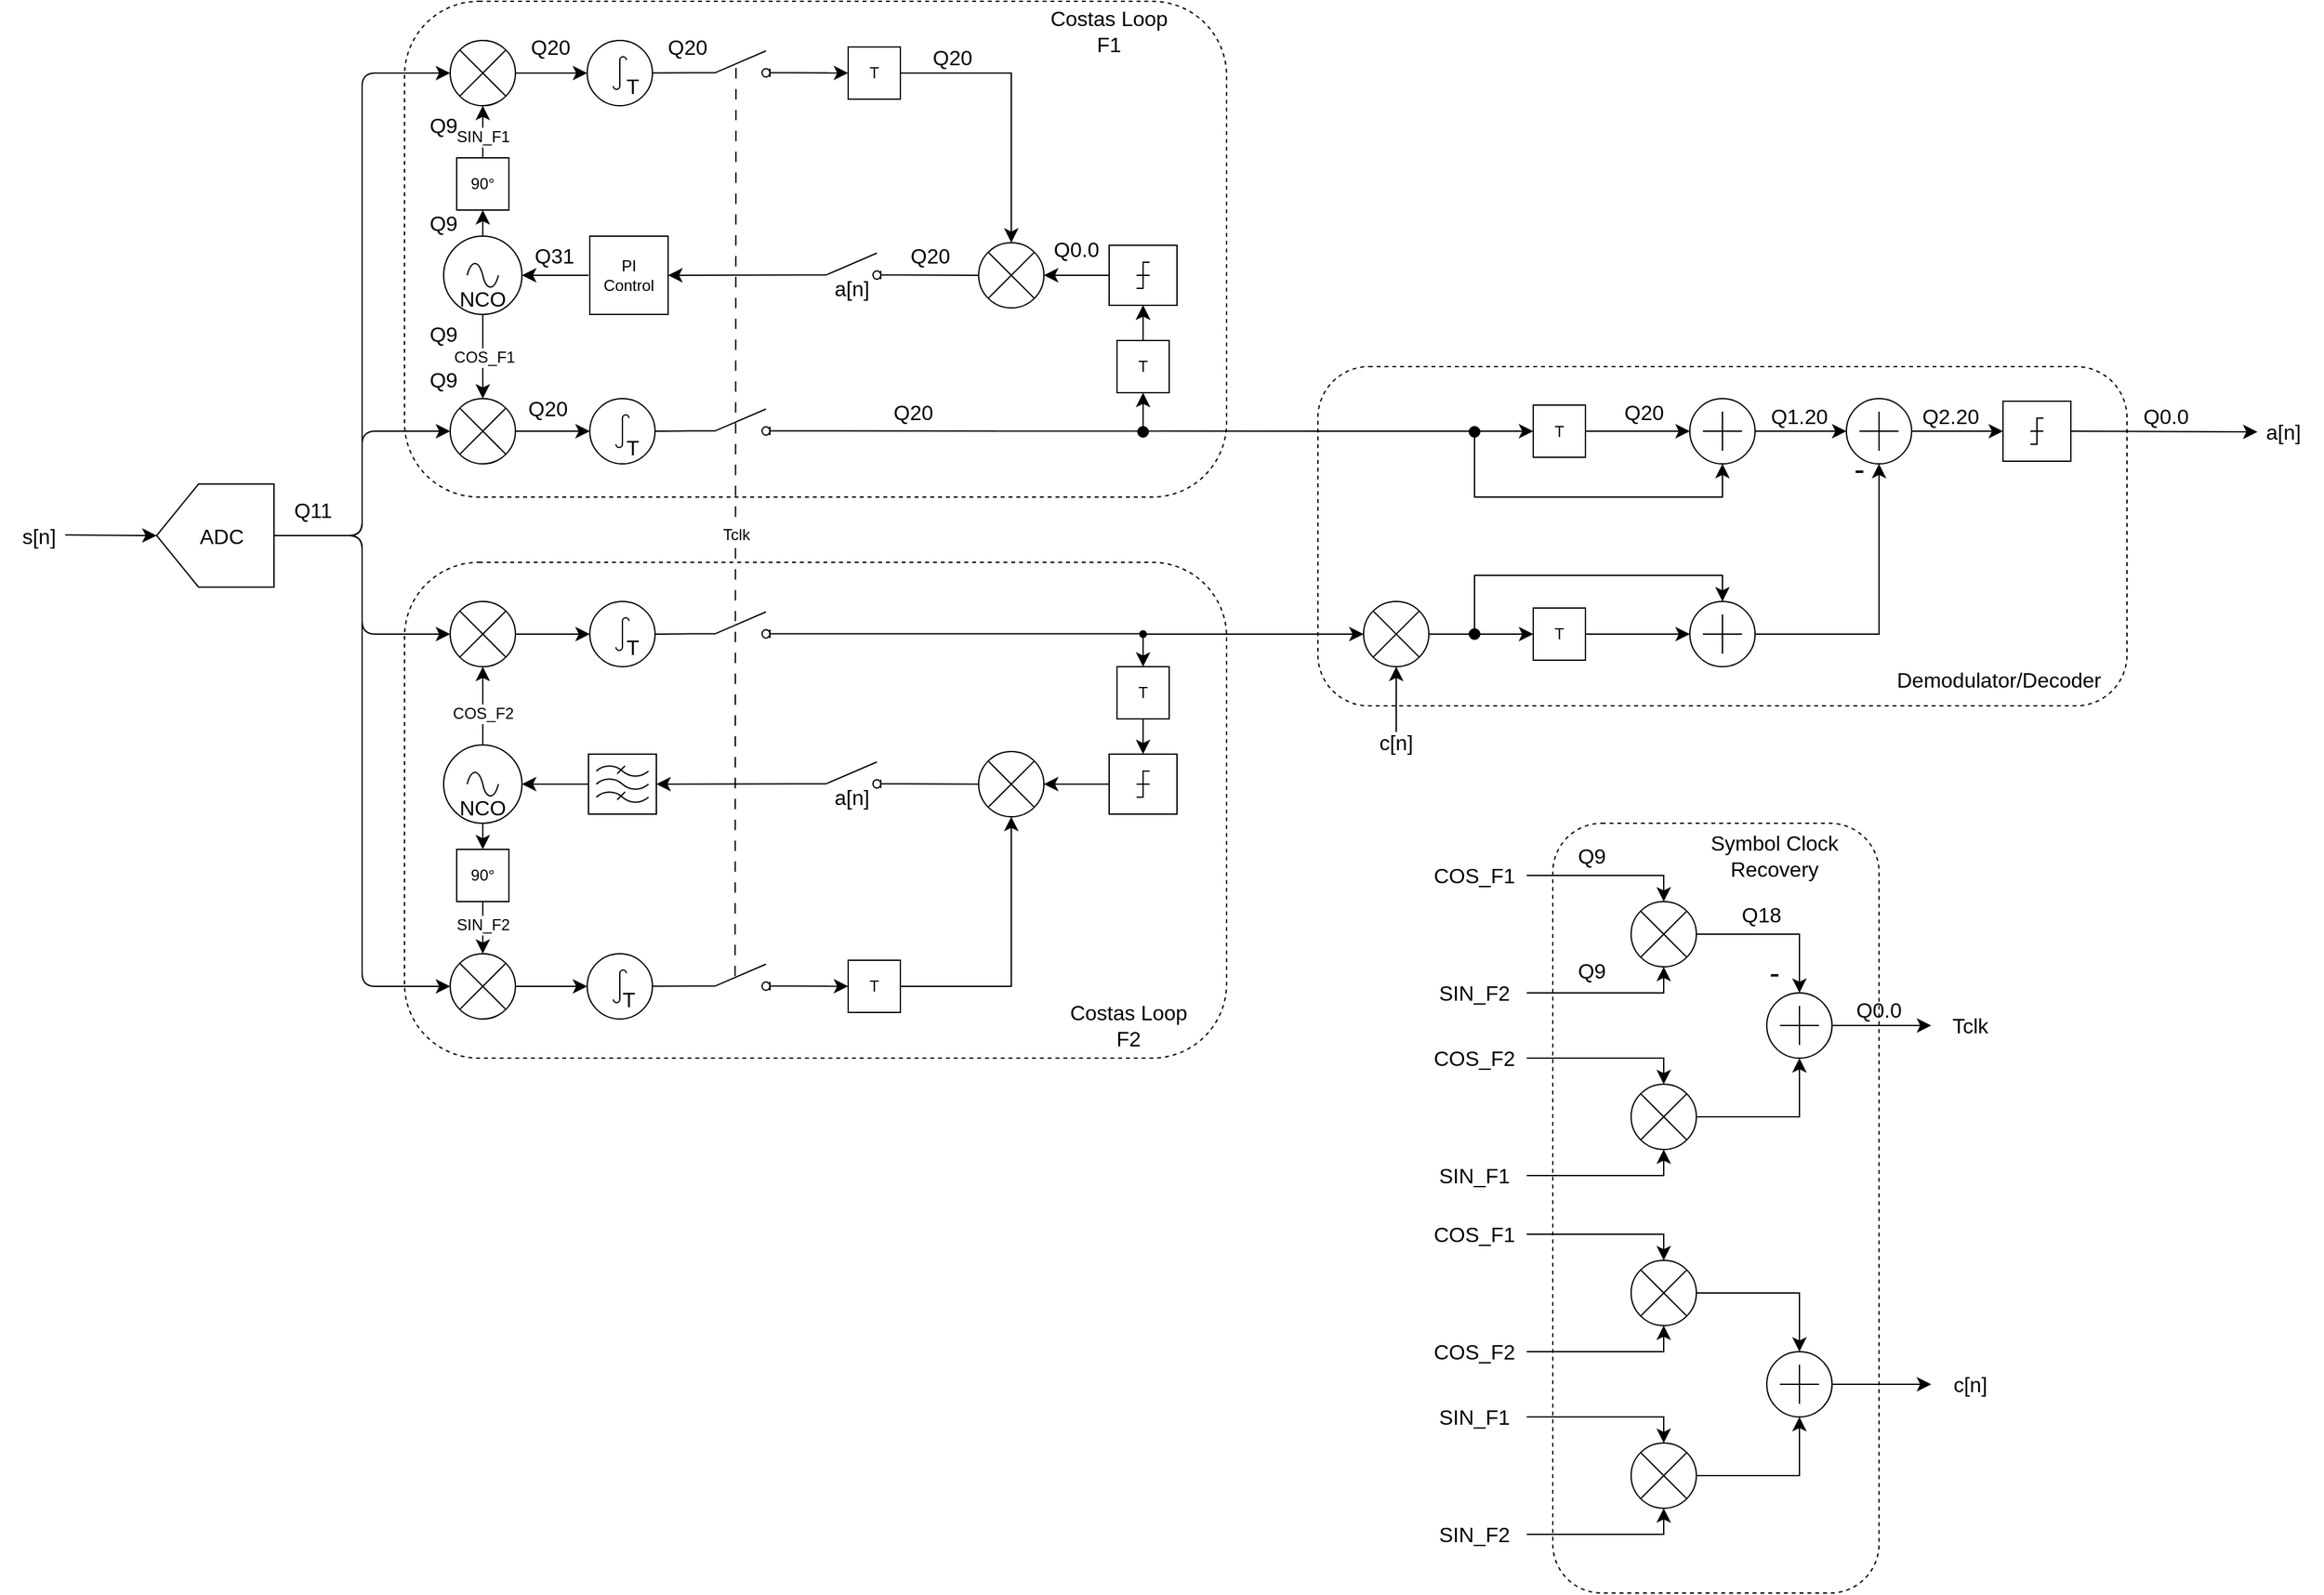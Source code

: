 <mxfile version="25.0.2">
  <diagram name="Page-1" id="90a13364-a465-7bf4-72fc-28e22215d7a0">
    <mxGraphModel dx="1557" dy="1068" grid="1" gridSize="10" guides="1" tooltips="1" connect="1" arrows="1" fold="1" page="1" pageScale="1.5" pageWidth="1169" pageHeight="826" background="none" math="0" shadow="0">
      <root>
        <mxCell id="0" style=";html=1;" />
        <mxCell id="1" style=";html=1;" parent="0" />
        <mxCell id="8JsGSesCkg5EEvxzLTyf-170" value="" style="rounded=1;whiteSpace=wrap;html=1;fillColor=none;dashed=1;strokeWidth=1;glass=0;shadow=0;align=right;perimeterSpacing=0;" parent="1" vertex="1">
          <mxGeometry x="1540" y="860" width="250" height="590" as="geometry" />
        </mxCell>
        <mxCell id="8JsGSesCkg5EEvxzLTyf-123" value="" style="rounded=1;whiteSpace=wrap;html=1;fillColor=none;dashed=1;strokeWidth=1;glass=0;shadow=0;align=right;perimeterSpacing=0;" parent="1" vertex="1">
          <mxGeometry x="1360" y="510" width="620" height="260" as="geometry" />
        </mxCell>
        <mxCell id="8JsGSesCkg5EEvxzLTyf-79" value="" style="rounded=1;whiteSpace=wrap;html=1;fillColor=none;dashed=1;strokeWidth=1;glass=0;shadow=0;" parent="1" vertex="1">
          <mxGeometry x="660" y="660" width="630" height="380" as="geometry" />
        </mxCell>
        <mxCell id="8JsGSesCkg5EEvxzLTyf-78" value="" style="rounded=1;whiteSpace=wrap;html=1;fillColor=none;dashed=1;strokeWidth=1;glass=0;shadow=0;align=right;perimeterSpacing=0;" parent="1" vertex="1">
          <mxGeometry x="660" y="230" width="630" height="380" as="geometry" />
        </mxCell>
        <mxCell id="8JsGSesCkg5EEvxzLTyf-1" value="" style="verticalLabelPosition=bottom;shadow=0;dashed=0;align=center;html=1;verticalAlign=top;shape=mxgraph.electrical.abstract.dac;rotation=-180;" parent="1" vertex="1">
          <mxGeometry x="470" y="600" width="90" height="79" as="geometry" />
        </mxCell>
        <mxCell id="8JsGSesCkg5EEvxzLTyf-2" value="" style="pointerEvents=1;verticalLabelPosition=bottom;shadow=0;dashed=0;align=center;html=1;verticalAlign=top;shape=mxgraph.electrical.signal_sources.source;aspect=fixed;points=[[0.5,0,0],[1,0.5,0],[0.5,1,0],[0,0.5,0]];elSignalType=ac;" parent="1" vertex="1">
          <mxGeometry x="690" y="410" width="60" height="60" as="geometry" />
        </mxCell>
        <mxCell id="8JsGSesCkg5EEvxzLTyf-3" value="" style="verticalLabelPosition=bottom;shadow=0;dashed=0;align=center;html=1;verticalAlign=top;shape=mxgraph.electrical.abstract.multiplier;" parent="1" vertex="1">
          <mxGeometry x="695" y="534.5" width="50" height="50" as="geometry" />
        </mxCell>
        <mxCell id="8JsGSesCkg5EEvxzLTyf-5" value="90°" style="whiteSpace=wrap;html=1;aspect=fixed;" parent="1" vertex="1">
          <mxGeometry x="700" y="350" width="40" height="40" as="geometry" />
        </mxCell>
        <mxCell id="8JsGSesCkg5EEvxzLTyf-6" value="" style="verticalLabelPosition=bottom;shadow=0;dashed=0;align=center;html=1;verticalAlign=top;shape=mxgraph.electrical.abstract.multiplier;" parent="1" vertex="1">
          <mxGeometry x="695" y="260" width="50" height="50" as="geometry" />
        </mxCell>
        <mxCell id="8JsGSesCkg5EEvxzLTyf-8" value="" style="verticalLabelPosition=bottom;shadow=0;dashed=0;align=center;html=1;verticalAlign=top;shape=mxgraph.electrical.abstract.integrator;" parent="1" vertex="1">
          <mxGeometry x="802" y="534.5" width="50" height="50" as="geometry" />
        </mxCell>
        <mxCell id="8JsGSesCkg5EEvxzLTyf-9" value="" style="verticalLabelPosition=bottom;shadow=0;dashed=0;align=center;html=1;verticalAlign=top;shape=mxgraph.electrical.abstract.integrator;" parent="1" vertex="1">
          <mxGeometry x="800" y="260" width="50" height="50" as="geometry" />
        </mxCell>
        <mxCell id="8JsGSesCkg5EEvxzLTyf-10" value="" style="html=1;shape=mxgraph.electrical.electro-mechanical.switchDisconnector;aspect=fixed;elSwitchState=off;" parent="1" vertex="1">
          <mxGeometry x="965" y="423" width="75" height="20" as="geometry" />
        </mxCell>
        <mxCell id="8JsGSesCkg5EEvxzLTyf-11" value="" style="html=1;shape=mxgraph.electrical.electro-mechanical.switchDisconnector;aspect=fixed;elSwitchState=off;" parent="1" vertex="1">
          <mxGeometry x="880" y="542.5" width="75" height="20" as="geometry" />
        </mxCell>
        <mxCell id="8JsGSesCkg5EEvxzLTyf-12" value="" style="html=1;shape=mxgraph.electrical.electro-mechanical.switchDisconnector;aspect=fixed;elSwitchState=off;" parent="1" vertex="1">
          <mxGeometry x="880" y="268" width="75" height="20" as="geometry" />
        </mxCell>
        <mxCell id="8JsGSesCkg5EEvxzLTyf-13" value="T" style="whiteSpace=wrap;html=1;aspect=fixed;" parent="1" vertex="1">
          <mxGeometry x="1000" y="265" width="40" height="40" as="geometry" />
        </mxCell>
        <mxCell id="8JsGSesCkg5EEvxzLTyf-14" value="" style="verticalLabelPosition=bottom;shadow=0;dashed=0;align=center;html=1;verticalAlign=top;shape=mxgraph.electrical.abstract.multiplier;" parent="1" vertex="1">
          <mxGeometry x="1100" y="415" width="50" height="50" as="geometry" />
        </mxCell>
        <mxCell id="8JsGSesCkg5EEvxzLTyf-15" value="" style="verticalLabelPosition=bottom;shadow=0;dashed=0;align=center;html=1;verticalAlign=top;shape=mxgraph.electrical.abstract.quantizer;" parent="1" vertex="1">
          <mxGeometry x="1200" y="417" width="52" height="46" as="geometry" />
        </mxCell>
        <mxCell id="8JsGSesCkg5EEvxzLTyf-94" value="" style="edgeStyle=none;curved=1;rounded=0;orthogonalLoop=1;jettySize=auto;html=1;fontSize=12;startSize=8;endSize=8;" parent="1" source="8JsGSesCkg5EEvxzLTyf-16" target="8JsGSesCkg5EEvxzLTyf-15" edge="1">
          <mxGeometry relative="1" as="geometry" />
        </mxCell>
        <mxCell id="8JsGSesCkg5EEvxzLTyf-16" value="T" style="whiteSpace=wrap;html=1;aspect=fixed;" parent="1" vertex="1">
          <mxGeometry x="1206" y="490" width="40" height="40" as="geometry" />
        </mxCell>
        <mxCell id="8JsGSesCkg5EEvxzLTyf-17" value="" style="verticalLabelPosition=bottom;shadow=0;dashed=0;align=center;html=1;verticalAlign=top;shape=mxgraph.electrical.abstract.summation_point;" parent="1" vertex="1">
          <mxGeometry x="1645" y="534.5" width="50" height="50" as="geometry" />
        </mxCell>
        <mxCell id="8JsGSesCkg5EEvxzLTyf-18" value="" style="verticalLabelPosition=bottom;shadow=0;dashed=0;align=center;html=1;verticalAlign=top;shape=mxgraph.electrical.abstract.summation_point;" parent="1" vertex="1">
          <mxGeometry x="1765" y="534.5" width="50" height="50" as="geometry" />
        </mxCell>
        <mxCell id="8JsGSesCkg5EEvxzLTyf-19" value="" style="endArrow=classic;html=1;rounded=0;fontSize=12;startSize=8;endSize=8;curved=1;" parent="1" source="8JsGSesCkg5EEvxzLTyf-2" target="8JsGSesCkg5EEvxzLTyf-5" edge="1">
          <mxGeometry width="50" height="50" relative="1" as="geometry">
            <mxPoint x="950" y="580" as="sourcePoint" />
            <mxPoint x="1000" y="530" as="targetPoint" />
          </mxGeometry>
        </mxCell>
        <mxCell id="8JsGSesCkg5EEvxzLTyf-20" value="" style="endArrow=classic;html=1;rounded=0;fontSize=12;startSize=8;endSize=8;curved=1;" parent="1" source="8JsGSesCkg5EEvxzLTyf-5" target="8JsGSesCkg5EEvxzLTyf-6" edge="1">
          <mxGeometry width="50" height="50" relative="1" as="geometry">
            <mxPoint x="950" y="580" as="sourcePoint" />
            <mxPoint x="720" y="330" as="targetPoint" />
            <Array as="points" />
          </mxGeometry>
        </mxCell>
        <mxCell id="8JsGSesCkg5EEvxzLTyf-132" value="SIN_F1" style="edgeLabel;html=1;align=center;verticalAlign=middle;resizable=0;points=[];fontSize=12;" parent="8JsGSesCkg5EEvxzLTyf-20" vertex="1" connectable="0">
          <mxGeometry x="-0.2" relative="1" as="geometry">
            <mxPoint as="offset" />
          </mxGeometry>
        </mxCell>
        <mxCell id="8JsGSesCkg5EEvxzLTyf-21" value="" style="endArrow=classic;html=1;rounded=0;fontSize=12;startSize=8;endSize=8;curved=1;exitX=0.5;exitY=1;exitDx=0;exitDy=0;exitPerimeter=0;entryX=0.5;entryY=0;entryDx=0;entryDy=0;entryPerimeter=0;" parent="1" source="8JsGSesCkg5EEvxzLTyf-2" target="8JsGSesCkg5EEvxzLTyf-3" edge="1">
          <mxGeometry width="50" height="50" relative="1" as="geometry">
            <mxPoint x="950" y="580" as="sourcePoint" />
            <mxPoint x="1000" y="530" as="targetPoint" />
          </mxGeometry>
        </mxCell>
        <mxCell id="8JsGSesCkg5EEvxzLTyf-129" value="COS_F1" style="edgeLabel;html=1;align=center;verticalAlign=middle;resizable=0;points=[];fontSize=12;" parent="8JsGSesCkg5EEvxzLTyf-21" vertex="1" connectable="0">
          <mxGeometry x="0.003" y="1" relative="1" as="geometry">
            <mxPoint as="offset" />
          </mxGeometry>
        </mxCell>
        <mxCell id="8JsGSesCkg5EEvxzLTyf-22" value="" style="endArrow=classic;html=1;rounded=0;fontSize=12;startSize=8;endSize=8;curved=1;exitX=0;exitY=0.5;exitDx=0;exitDy=0;exitPerimeter=0;" parent="1" target="8JsGSesCkg5EEvxzLTyf-2" edge="1">
          <mxGeometry width="50" height="50" relative="1" as="geometry">
            <mxPoint x="801" y="440" as="sourcePoint" />
            <mxPoint x="1000" y="530" as="targetPoint" />
          </mxGeometry>
        </mxCell>
        <mxCell id="8JsGSesCkg5EEvxzLTyf-23" value="" style="endArrow=classic;html=1;rounded=0;fontSize=12;startSize=8;endSize=8;curved=1;" parent="1" source="8JsGSesCkg5EEvxzLTyf-3" target="8JsGSesCkg5EEvxzLTyf-8" edge="1">
          <mxGeometry width="50" height="50" relative="1" as="geometry">
            <mxPoint x="950" y="580" as="sourcePoint" />
            <mxPoint x="1000" y="530" as="targetPoint" />
          </mxGeometry>
        </mxCell>
        <mxCell id="8JsGSesCkg5EEvxzLTyf-24" value="" style="endArrow=classic;html=1;rounded=0;fontSize=12;startSize=8;endSize=8;curved=1;entryX=0;entryY=0.5;entryDx=0;entryDy=0;entryPerimeter=0;exitX=1;exitY=0.5;exitDx=0;exitDy=0;exitPerimeter=0;" parent="1" source="8JsGSesCkg5EEvxzLTyf-6" target="8JsGSesCkg5EEvxzLTyf-9" edge="1">
          <mxGeometry width="50" height="50" relative="1" as="geometry">
            <mxPoint x="740" y="285" as="sourcePoint" />
            <mxPoint x="787" y="284.5" as="targetPoint" />
          </mxGeometry>
        </mxCell>
        <mxCell id="8JsGSesCkg5EEvxzLTyf-25" value="" style="endArrow=none;html=1;rounded=0;fontSize=12;startSize=8;endSize=8;curved=1;entryX=0;entryY=0.84;entryDx=0;entryDy=0;endFill=0;" parent="1" source="8JsGSesCkg5EEvxzLTyf-9" target="8JsGSesCkg5EEvxzLTyf-12" edge="1">
          <mxGeometry width="50" height="50" relative="1" as="geometry">
            <mxPoint x="950" y="580" as="sourcePoint" />
            <mxPoint x="1000" y="530" as="targetPoint" />
          </mxGeometry>
        </mxCell>
        <mxCell id="8JsGSesCkg5EEvxzLTyf-26" value="" style="endArrow=classic;html=1;rounded=0;fontSize=12;startSize=8;endSize=8;curved=1;exitX=1;exitY=0.84;exitDx=0;exitDy=0;" parent="1" source="8JsGSesCkg5EEvxzLTyf-12" target="8JsGSesCkg5EEvxzLTyf-13" edge="1">
          <mxGeometry width="50" height="50" relative="1" as="geometry">
            <mxPoint x="950" y="580" as="sourcePoint" />
            <mxPoint x="1000" y="530" as="targetPoint" />
          </mxGeometry>
        </mxCell>
        <mxCell id="8JsGSesCkg5EEvxzLTyf-27" value="" style="endArrow=classic;html=1;rounded=0;fontSize=12;startSize=8;endSize=8;curved=1;exitX=0;exitY=0.84;exitDx=0;exitDy=0;entryX=1;entryY=0.5;entryDx=0;entryDy=0;" parent="1" source="8JsGSesCkg5EEvxzLTyf-10" target="b5PesRgVuJuFmkEu7t3S-17" edge="1">
          <mxGeometry width="50" height="50" relative="1" as="geometry">
            <mxPoint x="950" y="580" as="sourcePoint" />
            <mxPoint x="853" y="440" as="targetPoint" />
          </mxGeometry>
        </mxCell>
        <mxCell id="8JsGSesCkg5EEvxzLTyf-28" value="" style="endArrow=none;html=1;rounded=0;fontSize=12;startSize=8;endSize=8;curved=1;exitX=1;exitY=0.5;exitDx=0;exitDy=0;exitPerimeter=0;entryX=0;entryY=0.84;entryDx=0;entryDy=0;endFill=0;" parent="1" source="8JsGSesCkg5EEvxzLTyf-8" target="8JsGSesCkg5EEvxzLTyf-11" edge="1">
          <mxGeometry width="50" height="50" relative="1" as="geometry">
            <mxPoint x="950" y="580" as="sourcePoint" />
            <mxPoint x="1000" y="530" as="targetPoint" />
          </mxGeometry>
        </mxCell>
        <mxCell id="8JsGSesCkg5EEvxzLTyf-29" value="" style="endArrow=classic;html=1;rounded=0;fontSize=12;startSize=8;endSize=8;curved=1;exitX=1;exitY=0.84;exitDx=0;exitDy=0;entryX=0;entryY=0.5;entryDx=0;entryDy=0;" parent="1" source="8JsGSesCkg5EEvxzLTyf-11" target="8JsGSesCkg5EEvxzLTyf-92" edge="1">
          <mxGeometry width="50" height="50" relative="1" as="geometry">
            <mxPoint x="950" y="580" as="sourcePoint" />
            <mxPoint x="1000" y="530" as="targetPoint" />
          </mxGeometry>
        </mxCell>
        <mxCell id="8JsGSesCkg5EEvxzLTyf-30" value="" style="endArrow=none;html=1;rounded=0;fontSize=12;startSize=8;endSize=8;curved=1;exitX=0;exitY=0.5;exitDx=0;exitDy=0;exitPerimeter=0;entryX=1;entryY=0.84;entryDx=0;entryDy=0;endFill=0;" parent="1" source="8JsGSesCkg5EEvxzLTyf-14" target="8JsGSesCkg5EEvxzLTyf-10" edge="1">
          <mxGeometry width="50" height="50" relative="1" as="geometry">
            <mxPoint x="950" y="580" as="sourcePoint" />
            <mxPoint x="1000" y="530" as="targetPoint" />
          </mxGeometry>
        </mxCell>
        <mxCell id="8JsGSesCkg5EEvxzLTyf-31" value="" style="endArrow=classic;html=1;rounded=0;fontSize=12;startSize=8;endSize=8;curved=1;entryX=1;entryY=0.5;entryDx=0;entryDy=0;entryPerimeter=0;" parent="1" source="8JsGSesCkg5EEvxzLTyf-15" target="8JsGSesCkg5EEvxzLTyf-14" edge="1">
          <mxGeometry width="50" height="50" relative="1" as="geometry">
            <mxPoint x="950" y="580" as="sourcePoint" />
            <mxPoint x="1000" y="530" as="targetPoint" />
          </mxGeometry>
        </mxCell>
        <mxCell id="8JsGSesCkg5EEvxzLTyf-33" value="" style="endArrow=classic;html=1;rounded=0;fontSize=12;startSize=8;endSize=8;curved=1;entryX=0;entryY=0.5;entryDx=0;entryDy=0;entryPerimeter=0;exitX=1;exitY=0.5;exitDx=0;exitDy=0;exitPerimeter=0;" parent="1" source="8JsGSesCkg5EEvxzLTyf-17" target="8JsGSesCkg5EEvxzLTyf-18" edge="1">
          <mxGeometry width="50" height="50" relative="1" as="geometry">
            <mxPoint x="1315" y="580" as="sourcePoint" />
            <mxPoint x="1365" y="530" as="targetPoint" />
          </mxGeometry>
        </mxCell>
        <mxCell id="8JsGSesCkg5EEvxzLTyf-35" value="" style="edgeStyle=segmentEdgeStyle;endArrow=classic;html=1;curved=0;rounded=0;endSize=8;startSize=8;fontSize=12;exitX=1;exitY=0.5;exitDx=0;exitDy=0;entryX=0.5;entryY=0;entryDx=0;entryDy=0;entryPerimeter=0;" parent="1" source="8JsGSesCkg5EEvxzLTyf-13" target="8JsGSesCkg5EEvxzLTyf-14" edge="1">
          <mxGeometry width="50" height="50" relative="1" as="geometry">
            <mxPoint x="1050" y="340" as="sourcePoint" />
            <mxPoint x="1000" y="530" as="targetPoint" />
          </mxGeometry>
        </mxCell>
        <mxCell id="8JsGSesCkg5EEvxzLTyf-37" value="" style="verticalLabelPosition=bottom;shadow=0;dashed=0;align=center;html=1;verticalAlign=top;shape=mxgraph.electrical.abstract.quantizer;" parent="1" vertex="1">
          <mxGeometry x="1885" y="536.5" width="52" height="46" as="geometry" />
        </mxCell>
        <mxCell id="8JsGSesCkg5EEvxzLTyf-38" value="" style="endArrow=classic;html=1;rounded=0;fontSize=12;startSize=8;endSize=8;curved=1;entryX=0;entryY=0.5;entryDx=0;entryDy=0;entryPerimeter=0;exitX=1;exitY=0.5;exitDx=0;exitDy=0;exitPerimeter=0;" parent="1" source="8JsGSesCkg5EEvxzLTyf-18" target="8JsGSesCkg5EEvxzLTyf-37" edge="1">
          <mxGeometry width="50" height="50" relative="1" as="geometry">
            <mxPoint x="1625" y="630" as="sourcePoint" />
            <mxPoint x="1675" y="580" as="targetPoint" />
          </mxGeometry>
        </mxCell>
        <mxCell id="8JsGSesCkg5EEvxzLTyf-40" value="" style="verticalLabelPosition=bottom;shadow=0;dashed=0;align=center;html=1;verticalAlign=top;shape=mxgraph.electrical.abstract.multiplier;" parent="1" vertex="1">
          <mxGeometry x="695" y="690" width="50" height="50" as="geometry" />
        </mxCell>
        <mxCell id="8JsGSesCkg5EEvxzLTyf-41" value="" style="verticalLabelPosition=bottom;shadow=0;dashed=0;align=center;html=1;verticalAlign=top;shape=mxgraph.electrical.abstract.integrator;" parent="1" vertex="1">
          <mxGeometry x="802" y="690" width="50" height="50" as="geometry" />
        </mxCell>
        <mxCell id="8JsGSesCkg5EEvxzLTyf-42" value="" style="html=1;shape=mxgraph.electrical.electro-mechanical.switchDisconnector;aspect=fixed;elSwitchState=off;" parent="1" vertex="1">
          <mxGeometry x="880" y="698" width="75" height="20" as="geometry" />
        </mxCell>
        <mxCell id="8JsGSesCkg5EEvxzLTyf-43" value="T" style="whiteSpace=wrap;html=1;aspect=fixed;" parent="1" vertex="1">
          <mxGeometry x="1206" y="740" width="40" height="40" as="geometry" />
        </mxCell>
        <mxCell id="8JsGSesCkg5EEvxzLTyf-45" value="" style="endArrow=classic;html=1;rounded=0;fontSize=12;startSize=8;endSize=8;curved=1;" parent="1" source="8JsGSesCkg5EEvxzLTyf-40" target="8JsGSesCkg5EEvxzLTyf-41" edge="1">
          <mxGeometry width="50" height="50" relative="1" as="geometry">
            <mxPoint x="950" y="735.5" as="sourcePoint" />
            <mxPoint x="1000" y="685.5" as="targetPoint" />
          </mxGeometry>
        </mxCell>
        <mxCell id="8JsGSesCkg5EEvxzLTyf-46" value="" style="endArrow=none;html=1;rounded=0;fontSize=12;startSize=8;endSize=8;curved=1;exitX=1;exitY=0.5;exitDx=0;exitDy=0;exitPerimeter=0;entryX=0;entryY=0.84;entryDx=0;entryDy=0;endFill=0;" parent="1" source="8JsGSesCkg5EEvxzLTyf-41" target="8JsGSesCkg5EEvxzLTyf-42" edge="1">
          <mxGeometry width="50" height="50" relative="1" as="geometry">
            <mxPoint x="950" y="735.5" as="sourcePoint" />
            <mxPoint x="1000" y="685.5" as="targetPoint" />
          </mxGeometry>
        </mxCell>
        <mxCell id="8JsGSesCkg5EEvxzLTyf-51" value="" style="edgeStyle=segmentEdgeStyle;endArrow=classic;html=1;curved=0;rounded=0;endSize=8;startSize=8;fontSize=12;entryX=0.5;entryY=1;entryDx=0;entryDy=0;entryPerimeter=0;" parent="1" source="8JsGSesCkg5EEvxzLTyf-78" target="8JsGSesCkg5EEvxzLTyf-15" edge="1">
          <mxGeometry width="50" height="50" relative="1" as="geometry">
            <mxPoint x="1170" y="530" as="sourcePoint" />
            <mxPoint x="1220" y="480" as="targetPoint" />
          </mxGeometry>
        </mxCell>
        <mxCell id="8JsGSesCkg5EEvxzLTyf-53" value="" style="pointerEvents=1;verticalLabelPosition=bottom;shadow=0;dashed=0;align=center;html=1;verticalAlign=top;shape=mxgraph.electrical.signal_sources.source;aspect=fixed;points=[[0.5,0,0],[1,0.5,0],[0.5,1,0],[0,0.5,0]];elSignalType=ac;" parent="1" vertex="1">
          <mxGeometry x="690" y="800" width="60" height="60" as="geometry" />
        </mxCell>
        <mxCell id="8JsGSesCkg5EEvxzLTyf-54" value="" style="html=1;shape=mxgraph.electrical.electro-mechanical.switchDisconnector;aspect=fixed;elSwitchState=off;" parent="1" vertex="1">
          <mxGeometry x="965" y="813" width="75" height="20" as="geometry" />
        </mxCell>
        <mxCell id="8JsGSesCkg5EEvxzLTyf-55" value="" style="verticalLabelPosition=bottom;shadow=0;dashed=0;align=center;html=1;verticalAlign=top;shape=mxgraph.electrical.abstract.multiplier;" parent="1" vertex="1">
          <mxGeometry x="1100" y="805" width="50" height="50" as="geometry" />
        </mxCell>
        <mxCell id="8JsGSesCkg5EEvxzLTyf-56" value="" style="verticalLabelPosition=bottom;shadow=0;dashed=0;align=center;html=1;verticalAlign=top;shape=mxgraph.electrical.abstract.quantizer;" parent="1" vertex="1">
          <mxGeometry x="1200" y="807" width="52" height="46" as="geometry" />
        </mxCell>
        <mxCell id="8JsGSesCkg5EEvxzLTyf-57" value="" style="endArrow=classic;html=1;rounded=0;fontSize=12;startSize=8;endSize=8;curved=1;entryX=0.5;entryY=1;entryDx=0;entryDy=0;entryPerimeter=0;" parent="1" source="8JsGSesCkg5EEvxzLTyf-53" target="8JsGSesCkg5EEvxzLTyf-40" edge="1">
          <mxGeometry width="50" height="50" relative="1" as="geometry">
            <mxPoint x="950" y="970" as="sourcePoint" />
            <mxPoint x="720" y="770" as="targetPoint" />
          </mxGeometry>
        </mxCell>
        <mxCell id="8JsGSesCkg5EEvxzLTyf-128" value="COS_F2" style="edgeLabel;html=1;align=center;verticalAlign=middle;resizable=0;points=[];fontSize=12;" parent="8JsGSesCkg5EEvxzLTyf-57" vertex="1" connectable="0">
          <mxGeometry x="-0.189" relative="1" as="geometry">
            <mxPoint as="offset" />
          </mxGeometry>
        </mxCell>
        <mxCell id="8JsGSesCkg5EEvxzLTyf-58" value="" style="endArrow=classic;html=1;rounded=0;fontSize=12;startSize=8;endSize=8;curved=1;exitX=0.5;exitY=1;exitDx=0;exitDy=0;exitPerimeter=0;entryX=0.5;entryY=0;entryDx=0;entryDy=0;" parent="1" source="8JsGSesCkg5EEvxzLTyf-53" target="8JsGSesCkg5EEvxzLTyf-64" edge="1">
          <mxGeometry width="50" height="50" relative="1" as="geometry">
            <mxPoint x="950" y="970" as="sourcePoint" />
            <mxPoint x="720" y="880" as="targetPoint" />
          </mxGeometry>
        </mxCell>
        <mxCell id="8JsGSesCkg5EEvxzLTyf-59" value="" style="endArrow=classic;html=1;rounded=0;fontSize=12;startSize=8;endSize=8;curved=1;exitX=0;exitY=0.5;exitDx=0;exitDy=0;exitPerimeter=0;" parent="1" source="8JsGSesCkg5EEvxzLTyf-63" target="8JsGSesCkg5EEvxzLTyf-53" edge="1">
          <mxGeometry width="50" height="50" relative="1" as="geometry">
            <mxPoint x="800" y="830" as="sourcePoint" />
            <mxPoint x="1000" y="920" as="targetPoint" />
          </mxGeometry>
        </mxCell>
        <mxCell id="8JsGSesCkg5EEvxzLTyf-60" value="" style="endArrow=classic;html=1;rounded=0;fontSize=12;startSize=8;endSize=8;curved=1;exitX=0;exitY=0.84;exitDx=0;exitDy=0;entryX=1;entryY=0.5;entryDx=0;entryDy=0;entryPerimeter=0;" parent="1" source="8JsGSesCkg5EEvxzLTyf-54" target="8JsGSesCkg5EEvxzLTyf-63" edge="1">
          <mxGeometry width="50" height="50" relative="1" as="geometry">
            <mxPoint x="950" y="970" as="sourcePoint" />
            <mxPoint x="852" y="830" as="targetPoint" />
          </mxGeometry>
        </mxCell>
        <mxCell id="8JsGSesCkg5EEvxzLTyf-61" value="" style="endArrow=none;html=1;rounded=0;fontSize=12;startSize=8;endSize=8;curved=1;exitX=0;exitY=0.5;exitDx=0;exitDy=0;exitPerimeter=0;entryX=1;entryY=0.84;entryDx=0;entryDy=0;endFill=0;" parent="1" source="8JsGSesCkg5EEvxzLTyf-55" target="8JsGSesCkg5EEvxzLTyf-54" edge="1">
          <mxGeometry width="50" height="50" relative="1" as="geometry">
            <mxPoint x="950" y="970" as="sourcePoint" />
            <mxPoint x="1000" y="920" as="targetPoint" />
          </mxGeometry>
        </mxCell>
        <mxCell id="8JsGSesCkg5EEvxzLTyf-62" value="" style="endArrow=classic;html=1;rounded=0;fontSize=12;startSize=8;endSize=8;curved=1;entryX=1;entryY=0.5;entryDx=0;entryDy=0;entryPerimeter=0;" parent="1" source="8JsGSesCkg5EEvxzLTyf-56" target="8JsGSesCkg5EEvxzLTyf-55" edge="1">
          <mxGeometry width="50" height="50" relative="1" as="geometry">
            <mxPoint x="950" y="970" as="sourcePoint" />
            <mxPoint x="1000" y="920" as="targetPoint" />
          </mxGeometry>
        </mxCell>
        <mxCell id="8JsGSesCkg5EEvxzLTyf-63" value="" style="verticalLabelPosition=bottom;shadow=0;dashed=0;align=center;html=1;verticalAlign=top;shape=mxgraph.electrical.abstract.filter;" parent="1" vertex="1">
          <mxGeometry x="801" y="807" width="52" height="46" as="geometry" />
        </mxCell>
        <mxCell id="8JsGSesCkg5EEvxzLTyf-64" value="90°" style="whiteSpace=wrap;html=1;aspect=fixed;" parent="1" vertex="1">
          <mxGeometry x="700" y="880" width="40" height="40" as="geometry" />
        </mxCell>
        <mxCell id="8JsGSesCkg5EEvxzLTyf-65" value="" style="verticalLabelPosition=bottom;shadow=0;dashed=0;align=center;html=1;verticalAlign=top;shape=mxgraph.electrical.abstract.multiplier;" parent="1" vertex="1">
          <mxGeometry x="695" y="960" width="50" height="50" as="geometry" />
        </mxCell>
        <mxCell id="8JsGSesCkg5EEvxzLTyf-66" value="" style="verticalLabelPosition=bottom;shadow=0;dashed=0;align=center;html=1;verticalAlign=top;shape=mxgraph.electrical.abstract.integrator;" parent="1" vertex="1">
          <mxGeometry x="800" y="960" width="50" height="50" as="geometry" />
        </mxCell>
        <mxCell id="8JsGSesCkg5EEvxzLTyf-67" value="" style="html=1;shape=mxgraph.electrical.electro-mechanical.switchDisconnector;aspect=fixed;elSwitchState=off;" parent="1" vertex="1">
          <mxGeometry x="880" y="968" width="75" height="20" as="geometry" />
        </mxCell>
        <mxCell id="8JsGSesCkg5EEvxzLTyf-68" value="T" style="whiteSpace=wrap;html=1;aspect=fixed;" parent="1" vertex="1">
          <mxGeometry x="1000" y="965" width="40" height="40" as="geometry" />
        </mxCell>
        <mxCell id="8JsGSesCkg5EEvxzLTyf-69" value="" style="endArrow=classic;html=1;rounded=0;fontSize=12;startSize=8;endSize=8;curved=1;" parent="1" source="8JsGSesCkg5EEvxzLTyf-64" target="8JsGSesCkg5EEvxzLTyf-65" edge="1">
          <mxGeometry width="50" height="50" relative="1" as="geometry">
            <mxPoint x="955" y="1350" as="sourcePoint" />
            <mxPoint x="725" y="1100" as="targetPoint" />
            <Array as="points" />
          </mxGeometry>
        </mxCell>
        <mxCell id="8JsGSesCkg5EEvxzLTyf-130" value="SIN_F2" style="edgeLabel;html=1;align=center;verticalAlign=middle;resizable=0;points=[];fontSize=12;" parent="8JsGSesCkg5EEvxzLTyf-69" vertex="1" connectable="0">
          <mxGeometry x="-0.133" relative="1" as="geometry">
            <mxPoint as="offset" />
          </mxGeometry>
        </mxCell>
        <mxCell id="8JsGSesCkg5EEvxzLTyf-70" value="" style="endArrow=classic;html=1;rounded=0;fontSize=12;startSize=8;endSize=8;curved=1;entryX=0;entryY=0.5;entryDx=0;entryDy=0;entryPerimeter=0;exitX=1;exitY=0.5;exitDx=0;exitDy=0;exitPerimeter=0;" parent="1" source="8JsGSesCkg5EEvxzLTyf-65" target="8JsGSesCkg5EEvxzLTyf-66" edge="1">
          <mxGeometry width="50" height="50" relative="1" as="geometry">
            <mxPoint x="740" y="985" as="sourcePoint" />
            <mxPoint x="787" y="984.5" as="targetPoint" />
          </mxGeometry>
        </mxCell>
        <mxCell id="8JsGSesCkg5EEvxzLTyf-71" value="" style="endArrow=none;html=1;rounded=0;fontSize=12;startSize=8;endSize=8;curved=1;entryX=0;entryY=0.84;entryDx=0;entryDy=0;endFill=0;" parent="1" source="8JsGSesCkg5EEvxzLTyf-66" target="8JsGSesCkg5EEvxzLTyf-67" edge="1">
          <mxGeometry width="50" height="50" relative="1" as="geometry">
            <mxPoint x="950" y="1280" as="sourcePoint" />
            <mxPoint x="1000" y="1230" as="targetPoint" />
          </mxGeometry>
        </mxCell>
        <mxCell id="8JsGSesCkg5EEvxzLTyf-72" value="" style="endArrow=classic;html=1;rounded=0;fontSize=12;startSize=8;endSize=8;curved=1;exitX=1;exitY=0.84;exitDx=0;exitDy=0;" parent="1" source="8JsGSesCkg5EEvxzLTyf-67" target="8JsGSesCkg5EEvxzLTyf-68" edge="1">
          <mxGeometry width="50" height="50" relative="1" as="geometry">
            <mxPoint x="950" y="1280" as="sourcePoint" />
            <mxPoint x="1000" y="1230" as="targetPoint" />
          </mxGeometry>
        </mxCell>
        <mxCell id="8JsGSesCkg5EEvxzLTyf-75" value="" style="edgeStyle=segmentEdgeStyle;endArrow=classic;html=1;curved=0;rounded=0;endSize=8;startSize=8;fontSize=12;exitX=1;exitY=0.5;exitDx=0;exitDy=0;entryX=0.5;entryY=1;entryDx=0;entryDy=0;entryPerimeter=0;" parent="1" source="8JsGSesCkg5EEvxzLTyf-68" target="8JsGSesCkg5EEvxzLTyf-55" edge="1">
          <mxGeometry width="50" height="50" relative="1" as="geometry">
            <mxPoint x="1150" y="940" as="sourcePoint" />
            <mxPoint x="1200" y="890" as="targetPoint" />
          </mxGeometry>
        </mxCell>
        <mxCell id="8JsGSesCkg5EEvxzLTyf-83" value="ADC" style="text;strokeColor=none;fillColor=none;html=1;align=center;verticalAlign=middle;whiteSpace=wrap;rounded=0;fontSize=16;" parent="1" vertex="1">
          <mxGeometry x="490" y="624.5" width="60" height="30" as="geometry" />
        </mxCell>
        <mxCell id="8JsGSesCkg5EEvxzLTyf-85" value="" style="edgeStyle=elbowEdgeStyle;endArrow=classic;html=1;rounded=1;endSize=8;startSize=8;fontSize=12;exitX=0;exitY=0.5;exitDx=0;exitDy=0;exitPerimeter=0;entryX=0;entryY=0.5;entryDx=0;entryDy=0;entryPerimeter=0;curved=0;strokeWidth=1;" parent="1" source="8JsGSesCkg5EEvxzLTyf-1" target="8JsGSesCkg5EEvxzLTyf-6" edge="1">
          <mxGeometry width="50" height="50" relative="1" as="geometry">
            <mxPoint x="580" y="610" as="sourcePoint" />
            <mxPoint x="620" y="290" as="targetPoint" />
          </mxGeometry>
        </mxCell>
        <mxCell id="8JsGSesCkg5EEvxzLTyf-86" value="" style="edgeStyle=elbowEdgeStyle;endArrow=classic;html=1;rounded=1;endSize=8;startSize=8;fontSize=12;exitX=0;exitY=0.5;exitDx=0;exitDy=0;exitPerimeter=0;curved=0;strokeWidth=1;entryX=0;entryY=0.5;entryDx=0;entryDy=0;entryPerimeter=0;" parent="1" source="8JsGSesCkg5EEvxzLTyf-1" target="8JsGSesCkg5EEvxzLTyf-3" edge="1">
          <mxGeometry width="50" height="50" relative="1" as="geometry">
            <mxPoint x="570" y="650" as="sourcePoint" />
            <mxPoint x="600" y="510" as="targetPoint" />
          </mxGeometry>
        </mxCell>
        <mxCell id="8JsGSesCkg5EEvxzLTyf-87" value="" style="edgeStyle=elbowEdgeStyle;endArrow=classic;html=1;rounded=1;endSize=8;startSize=8;fontSize=12;exitX=0;exitY=0.5;exitDx=0;exitDy=0;exitPerimeter=0;curved=0;strokeWidth=1;entryX=0;entryY=0.5;entryDx=0;entryDy=0;entryPerimeter=0;" parent="1" source="8JsGSesCkg5EEvxzLTyf-1" target="8JsGSesCkg5EEvxzLTyf-40" edge="1">
          <mxGeometry width="50" height="50" relative="1" as="geometry">
            <mxPoint x="580" y="660" as="sourcePoint" />
            <mxPoint x="630" y="720" as="targetPoint" />
          </mxGeometry>
        </mxCell>
        <mxCell id="8JsGSesCkg5EEvxzLTyf-88" value="" style="edgeStyle=elbowEdgeStyle;endArrow=classic;html=1;rounded=1;endSize=8;startSize=8;fontSize=12;exitX=0;exitY=0.5;exitDx=0;exitDy=0;exitPerimeter=0;curved=0;strokeWidth=1;entryX=0;entryY=0.5;entryDx=0;entryDy=0;entryPerimeter=0;" parent="1" source="8JsGSesCkg5EEvxzLTyf-1" target="8JsGSesCkg5EEvxzLTyf-65" edge="1">
          <mxGeometry width="50" height="50" relative="1" as="geometry">
            <mxPoint x="590" y="670" as="sourcePoint" />
            <mxPoint x="590" y="750" as="targetPoint" />
          </mxGeometry>
        </mxCell>
        <mxCell id="8JsGSesCkg5EEvxzLTyf-89" value="" style="endArrow=classic;html=1;rounded=0;fontSize=12;startSize=8;endSize=8;curved=1;entryX=1;entryY=0.5;entryDx=0;entryDy=0;entryPerimeter=0;strokeWidth=1;" parent="1" target="8JsGSesCkg5EEvxzLTyf-1" edge="1">
          <mxGeometry width="50" height="50" relative="1" as="geometry">
            <mxPoint x="400" y="639" as="sourcePoint" />
            <mxPoint x="710" y="730" as="targetPoint" />
          </mxGeometry>
        </mxCell>
        <mxCell id="8JsGSesCkg5EEvxzLTyf-90" value="Costas Loop&lt;div&gt;F1&lt;/div&gt;" style="text;strokeColor=none;fillColor=none;html=1;align=center;verticalAlign=middle;whiteSpace=wrap;rounded=0;fontSize=16;" parent="1" vertex="1">
          <mxGeometry x="1145" y="238" width="110" height="30" as="geometry" />
        </mxCell>
        <mxCell id="8JsGSesCkg5EEvxzLTyf-91" value="Costas Loop&lt;div&gt;F2&lt;/div&gt;" style="text;strokeColor=none;fillColor=none;html=1;align=center;verticalAlign=middle;whiteSpace=wrap;rounded=0;fontSize=16;" parent="1" vertex="1">
          <mxGeometry x="1160" y="1000" width="110" height="30" as="geometry" />
        </mxCell>
        <mxCell id="8JsGSesCkg5EEvxzLTyf-92" value="T" style="whiteSpace=wrap;html=1;aspect=fixed;" parent="1" vertex="1">
          <mxGeometry x="1525" y="539.5" width="40" height="40" as="geometry" />
        </mxCell>
        <mxCell id="8JsGSesCkg5EEvxzLTyf-93" value="T" style="whiteSpace=wrap;html=1;aspect=fixed;" parent="1" vertex="1">
          <mxGeometry x="1525" y="695" width="40" height="40" as="geometry" />
        </mxCell>
        <mxCell id="8JsGSesCkg5EEvxzLTyf-95" value="" style="endArrow=classic;html=1;rounded=0;fontSize=12;startSize=8;endSize=8;curved=1;entryX=0.5;entryY=1;entryDx=0;entryDy=0;startArrow=oval;startFill=1;" parent="1" target="8JsGSesCkg5EEvxzLTyf-16" edge="1">
          <mxGeometry width="50" height="50" relative="1" as="geometry">
            <mxPoint x="1226" y="560" as="sourcePoint" />
            <mxPoint x="1350" y="640" as="targetPoint" />
          </mxGeometry>
        </mxCell>
        <mxCell id="8JsGSesCkg5EEvxzLTyf-97" value="" style="endArrow=classic;html=1;rounded=0;fontSize=12;startSize=8;endSize=8;curved=1;entryX=0.5;entryY=0;entryDx=0;entryDy=0;entryPerimeter=0;" parent="1" target="8JsGSesCkg5EEvxzLTyf-56" edge="1">
          <mxGeometry width="50" height="50" relative="1" as="geometry">
            <mxPoint x="1226" y="780" as="sourcePoint" />
            <mxPoint x="1290" y="610" as="targetPoint" />
          </mxGeometry>
        </mxCell>
        <mxCell id="8JsGSesCkg5EEvxzLTyf-100" value="" style="edgeStyle=segmentEdgeStyle;endArrow=classic;html=1;curved=0;rounded=0;endSize=8;startSize=8;fontSize=12;exitDx=0;exitDy=0;entryX=0.5;entryY=0;entryDx=0;entryDy=0;" parent="1" source="8JsGSesCkg5EEvxzLTyf-101" target="8JsGSesCkg5EEvxzLTyf-43" edge="1">
          <mxGeometry width="50" height="50" relative="1" as="geometry">
            <mxPoint x="1320" y="650" as="sourcePoint" />
            <mxPoint x="1290" y="610" as="targetPoint" />
          </mxGeometry>
        </mxCell>
        <mxCell id="8JsGSesCkg5EEvxzLTyf-102" value="" style="edgeStyle=segmentEdgeStyle;endArrow=none;html=1;curved=0;rounded=0;endSize=8;startSize=8;fontSize=12;exitX=1;exitY=0.84;exitDx=0;exitDy=0;entryDx=0;entryDy=0;endFill=0;" parent="1" source="8JsGSesCkg5EEvxzLTyf-42" target="8JsGSesCkg5EEvxzLTyf-101" edge="1">
          <mxGeometry width="50" height="50" relative="1" as="geometry">
            <mxPoint x="955" y="715" as="sourcePoint" />
            <mxPoint x="1226" y="740" as="targetPoint" />
          </mxGeometry>
        </mxCell>
        <mxCell id="8JsGSesCkg5EEvxzLTyf-101" value="" style="shape=waypoint;sketch=0;fillStyle=solid;size=6;pointerEvents=1;points=[];fillColor=none;resizable=0;rotatable=0;perimeter=centerPerimeter;snapToPoint=1;" parent="1" vertex="1">
          <mxGeometry x="1216" y="705" width="20" height="20" as="geometry" />
        </mxCell>
        <mxCell id="8JsGSesCkg5EEvxzLTyf-103" value="" style="endArrow=classic;html=1;rounded=0;fontSize=12;startSize=8;endSize=8;curved=1;exitX=0.681;exitY=0.607;exitDx=0;exitDy=0;exitPerimeter=0;entryX=0;entryY=0.5;entryDx=0;entryDy=0;entryPerimeter=0;" parent="1" source="8JsGSesCkg5EEvxzLTyf-101" target="8JsGSesCkg5EEvxzLTyf-108" edge="1">
          <mxGeometry width="50" height="50" relative="1" as="geometry">
            <mxPoint x="1300" y="780" as="sourcePoint" />
            <mxPoint x="1350" y="730" as="targetPoint" />
          </mxGeometry>
        </mxCell>
        <mxCell id="8JsGSesCkg5EEvxzLTyf-104" value="" style="verticalLabelPosition=bottom;shadow=0;dashed=0;align=center;html=1;verticalAlign=top;shape=mxgraph.electrical.abstract.summation_point;" parent="1" vertex="1">
          <mxGeometry x="1645" y="690" width="50" height="50" as="geometry" />
        </mxCell>
        <mxCell id="8JsGSesCkg5EEvxzLTyf-108" value="" style="verticalLabelPosition=bottom;shadow=0;dashed=0;align=center;html=1;verticalAlign=top;shape=mxgraph.electrical.abstract.multiplier;" parent="1" vertex="1">
          <mxGeometry x="1395" y="690" width="50" height="50" as="geometry" />
        </mxCell>
        <mxCell id="8JsGSesCkg5EEvxzLTyf-109" value="" style="endArrow=classic;html=1;rounded=0;fontSize=12;startSize=8;endSize=8;curved=1;exitX=1;exitY=0.5;exitDx=0;exitDy=0;exitPerimeter=0;entryX=0;entryY=0.5;entryDx=0;entryDy=0;" parent="1" source="8JsGSesCkg5EEvxzLTyf-108" target="8JsGSesCkg5EEvxzLTyf-93" edge="1">
          <mxGeometry width="50" height="50" relative="1" as="geometry">
            <mxPoint x="1560" y="770" as="sourcePoint" />
            <mxPoint x="1530" y="720" as="targetPoint" />
          </mxGeometry>
        </mxCell>
        <mxCell id="8JsGSesCkg5EEvxzLTyf-110" value="" style="endArrow=classic;html=1;rounded=0;fontSize=12;startSize=8;endSize=8;curved=1;exitX=1;exitY=0.5;exitDx=0;exitDy=0;entryX=0;entryY=0.5;entryDx=0;entryDy=0;entryPerimeter=0;" parent="1" source="8JsGSesCkg5EEvxzLTyf-93" target="8JsGSesCkg5EEvxzLTyf-104" edge="1">
          <mxGeometry width="50" height="50" relative="1" as="geometry">
            <mxPoint x="1560" y="770" as="sourcePoint" />
            <mxPoint x="1610" y="720" as="targetPoint" />
          </mxGeometry>
        </mxCell>
        <mxCell id="8JsGSesCkg5EEvxzLTyf-111" value="" style="endArrow=classic;html=1;rounded=0;fontSize=12;startSize=8;endSize=8;curved=1;exitX=1;exitY=0.5;exitDx=0;exitDy=0;entryX=0;entryY=0.5;entryDx=0;entryDy=0;entryPerimeter=0;" parent="1" source="8JsGSesCkg5EEvxzLTyf-92" target="8JsGSesCkg5EEvxzLTyf-17" edge="1">
          <mxGeometry width="50" height="50" relative="1" as="geometry">
            <mxPoint x="1685" y="770" as="sourcePoint" />
            <mxPoint x="1735" y="720" as="targetPoint" />
          </mxGeometry>
        </mxCell>
        <mxCell id="8JsGSesCkg5EEvxzLTyf-112" value="" style="edgeStyle=segmentEdgeStyle;endArrow=classic;html=1;curved=0;rounded=0;endSize=8;startSize=8;fontSize=12;entryX=0.5;entryY=1;entryDx=0;entryDy=0;entryPerimeter=0;exitX=1;exitY=0.5;exitDx=0;exitDy=0;exitPerimeter=0;" parent="1" source="8JsGSesCkg5EEvxzLTyf-104" target="8JsGSesCkg5EEvxzLTyf-18" edge="1">
          <mxGeometry width="50" height="50" relative="1" as="geometry">
            <mxPoint x="1560" y="770" as="sourcePoint" />
            <mxPoint x="1610" y="720" as="targetPoint" />
          </mxGeometry>
        </mxCell>
        <mxCell id="8JsGSesCkg5EEvxzLTyf-114" value="" style="edgeStyle=elbowEdgeStyle;elbow=vertical;endArrow=classic;html=1;rounded=0;endSize=8;startSize=8;fontSize=12;entryX=0.5;entryY=1;entryDx=0;entryDy=0;entryPerimeter=0;startArrow=oval;startFill=1;" parent="1" target="8JsGSesCkg5EEvxzLTyf-17" edge="1">
          <mxGeometry width="50" height="50" relative="1" as="geometry">
            <mxPoint x="1480" y="560" as="sourcePoint" />
            <mxPoint x="1615" y="600" as="targetPoint" />
            <Array as="points">
              <mxPoint x="1580" y="610" />
            </Array>
          </mxGeometry>
        </mxCell>
        <mxCell id="8JsGSesCkg5EEvxzLTyf-115" value="" style="edgeStyle=elbowEdgeStyle;elbow=vertical;endArrow=classic;html=1;rounded=0;endSize=8;startSize=8;fontSize=12;entryX=0.5;entryY=0;entryDx=0;entryDy=0;entryPerimeter=0;startArrow=oval;startFill=1;" parent="1" target="8JsGSesCkg5EEvxzLTyf-104" edge="1">
          <mxGeometry width="50" height="50" relative="1" as="geometry">
            <mxPoint x="1480" y="715" as="sourcePoint" />
            <mxPoint x="1670" y="649.5" as="targetPoint" />
            <Array as="points">
              <mxPoint x="1580" y="670" />
            </Array>
          </mxGeometry>
        </mxCell>
        <mxCell id="8JsGSesCkg5EEvxzLTyf-116" value="-" style="text;strokeColor=none;fillColor=none;html=1;align=center;verticalAlign=middle;whiteSpace=wrap;rounded=0;fontSize=24;" parent="1" vertex="1">
          <mxGeometry x="1745" y="573.5" width="60" height="30" as="geometry" />
        </mxCell>
        <mxCell id="8JsGSesCkg5EEvxzLTyf-117" value="" style="endArrow=none;dashed=1;html=1;rounded=0;fontSize=12;startSize=8;endSize=8;curved=1;exitX=0.444;exitY=0.457;exitDx=0;exitDy=0;exitPerimeter=0;startArrow=none;startFill=0;endFill=0;entryX=0.454;entryY=0.569;entryDx=0;entryDy=0;entryPerimeter=0;dashPattern=8 8;" parent="1" source="8JsGSesCkg5EEvxzLTyf-67" target="8JsGSesCkg5EEvxzLTyf-12" edge="1">
          <mxGeometry width="50" height="50" relative="1" as="geometry">
            <mxPoint x="790" y="880" as="sourcePoint" />
            <mxPoint x="913" y="640" as="targetPoint" />
          </mxGeometry>
        </mxCell>
        <mxCell id="8JsGSesCkg5EEvxzLTyf-118" value="Tclk" style="edgeLabel;html=1;align=center;verticalAlign=middle;resizable=0;points=[];fontSize=12;" parent="8JsGSesCkg5EEvxzLTyf-117" vertex="1" connectable="0">
          <mxGeometry x="-0.03" relative="1" as="geometry">
            <mxPoint as="offset" />
          </mxGeometry>
        </mxCell>
        <mxCell id="8JsGSesCkg5EEvxzLTyf-119" value="a[n]" style="text;strokeColor=none;fillColor=none;html=1;align=center;verticalAlign=middle;whiteSpace=wrap;rounded=0;fontSize=16;" parent="1" vertex="1">
          <mxGeometry x="972.5" y="435" width="60" height="30" as="geometry" />
        </mxCell>
        <mxCell id="8JsGSesCkg5EEvxzLTyf-120" value="a[n]" style="text;strokeColor=none;fillColor=none;html=1;align=center;verticalAlign=middle;whiteSpace=wrap;rounded=0;fontSize=16;" parent="1" vertex="1">
          <mxGeometry x="972.5" y="825" width="60" height="30" as="geometry" />
        </mxCell>
        <mxCell id="8JsGSesCkg5EEvxzLTyf-121" value="" style="endArrow=classic;html=1;rounded=0;fontSize=12;startSize=8;endSize=8;curved=1;entryX=0.5;entryY=1;entryDx=0;entryDy=0;entryPerimeter=0;" parent="1" target="8JsGSesCkg5EEvxzLTyf-108" edge="1">
          <mxGeometry width="50" height="50" relative="1" as="geometry">
            <mxPoint x="1420" y="790" as="sourcePoint" />
            <mxPoint x="1120" y="810" as="targetPoint" />
          </mxGeometry>
        </mxCell>
        <mxCell id="8JsGSesCkg5EEvxzLTyf-122" value="c[n]" style="text;strokeColor=none;fillColor=none;html=1;align=center;verticalAlign=middle;whiteSpace=wrap;rounded=0;fontSize=16;" parent="1" vertex="1">
          <mxGeometry x="1390" y="783" width="60" height="30" as="geometry" />
        </mxCell>
        <mxCell id="8JsGSesCkg5EEvxzLTyf-125" value="" style="endArrow=classic;html=1;rounded=0;fontSize=12;startSize=8;endSize=8;curved=1;exitX=1;exitY=0.5;exitDx=0;exitDy=0;exitPerimeter=0;" parent="1" source="8JsGSesCkg5EEvxzLTyf-37" edge="1">
          <mxGeometry width="50" height="50" relative="1" as="geometry">
            <mxPoint x="1680" y="750" as="sourcePoint" />
            <mxPoint x="2080" y="560" as="targetPoint" />
          </mxGeometry>
        </mxCell>
        <mxCell id="8JsGSesCkg5EEvxzLTyf-126" value="a[n]" style="text;strokeColor=none;fillColor=none;html=1;align=center;verticalAlign=middle;whiteSpace=wrap;rounded=0;fontSize=16;" parent="1" vertex="1">
          <mxGeometry x="2070" y="544.5" width="60" height="30" as="geometry" />
        </mxCell>
        <mxCell id="8JsGSesCkg5EEvxzLTyf-127" value="Demodulator/Decoder" style="text;strokeColor=none;fillColor=none;html=1;align=center;verticalAlign=middle;whiteSpace=wrap;rounded=0;fontSize=16;" parent="1" vertex="1">
          <mxGeometry x="1827" y="735" width="110" height="30" as="geometry" />
        </mxCell>
        <mxCell id="8JsGSesCkg5EEvxzLTyf-133" value="s[n]" style="text;strokeColor=none;fillColor=none;html=1;align=center;verticalAlign=middle;whiteSpace=wrap;rounded=0;fontSize=16;" parent="1" vertex="1">
          <mxGeometry x="350" y="625" width="60" height="30" as="geometry" />
        </mxCell>
        <mxCell id="8JsGSesCkg5EEvxzLTyf-134" value="" style="verticalLabelPosition=bottom;shadow=0;dashed=0;align=center;html=1;verticalAlign=top;shape=mxgraph.electrical.abstract.multiplier;" parent="1" vertex="1">
          <mxGeometry x="1600" y="920" width="50" height="50" as="geometry" />
        </mxCell>
        <mxCell id="8JsGSesCkg5EEvxzLTyf-135" value="" style="verticalLabelPosition=bottom;shadow=0;dashed=0;align=center;html=1;verticalAlign=top;shape=mxgraph.electrical.abstract.multiplier;" parent="1" vertex="1">
          <mxGeometry x="1600" y="1060" width="50" height="50" as="geometry" />
        </mxCell>
        <mxCell id="8JsGSesCkg5EEvxzLTyf-138" value="" style="verticalLabelPosition=bottom;shadow=0;dashed=0;align=center;html=1;verticalAlign=top;shape=mxgraph.electrical.abstract.summation_point;" parent="1" vertex="1">
          <mxGeometry x="1704" y="990" width="50" height="50" as="geometry" />
        </mxCell>
        <mxCell id="8JsGSesCkg5EEvxzLTyf-141" value="" style="edgeStyle=segmentEdgeStyle;endArrow=classic;html=1;curved=0;rounded=0;endSize=8;startSize=8;fontSize=12;entryX=0.5;entryY=1;entryDx=0;entryDy=0;entryPerimeter=0;" parent="1" target="8JsGSesCkg5EEvxzLTyf-134" edge="1">
          <mxGeometry width="50" height="50" relative="1" as="geometry">
            <mxPoint x="1520" y="990" as="sourcePoint" />
            <mxPoint x="1670" y="1030" as="targetPoint" />
          </mxGeometry>
        </mxCell>
        <mxCell id="8JsGSesCkg5EEvxzLTyf-142" value="" style="edgeStyle=segmentEdgeStyle;endArrow=classic;html=1;curved=0;rounded=0;endSize=8;startSize=8;fontSize=12;entryX=0.5;entryY=0;entryDx=0;entryDy=0;entryPerimeter=0;" parent="1" target="8JsGSesCkg5EEvxzLTyf-134" edge="1">
          <mxGeometry width="50" height="50" relative="1" as="geometry">
            <mxPoint x="1520" y="900" as="sourcePoint" />
            <mxPoint x="1670" y="1030" as="targetPoint" />
          </mxGeometry>
        </mxCell>
        <mxCell id="8JsGSesCkg5EEvxzLTyf-143" value="" style="edgeStyle=segmentEdgeStyle;endArrow=classic;html=1;curved=0;rounded=0;endSize=8;startSize=8;fontSize=12;entryX=0.5;entryY=0;entryDx=0;entryDy=0;entryPerimeter=0;exitX=1;exitY=0.5;exitDx=0;exitDy=0;exitPerimeter=0;" parent="1" source="8JsGSesCkg5EEvxzLTyf-134" target="8JsGSesCkg5EEvxzLTyf-138" edge="1">
          <mxGeometry width="50" height="50" relative="1" as="geometry">
            <mxPoint x="1620" y="1120" as="sourcePoint" />
            <mxPoint x="1670" y="1070" as="targetPoint" />
          </mxGeometry>
        </mxCell>
        <mxCell id="8JsGSesCkg5EEvxzLTyf-144" value="" style="edgeStyle=segmentEdgeStyle;endArrow=classic;html=1;curved=0;rounded=0;endSize=8;startSize=8;fontSize=12;entryX=0.5;entryY=1;entryDx=0;entryDy=0;entryPerimeter=0;exitX=1;exitY=0.5;exitDx=0;exitDy=0;exitPerimeter=0;" parent="1" source="8JsGSesCkg5EEvxzLTyf-135" target="8JsGSesCkg5EEvxzLTyf-138" edge="1">
          <mxGeometry width="50" height="50" relative="1" as="geometry">
            <mxPoint x="1620" y="1120" as="sourcePoint" />
            <mxPoint x="1670" y="1070" as="targetPoint" />
          </mxGeometry>
        </mxCell>
        <mxCell id="8JsGSesCkg5EEvxzLTyf-145" value="" style="edgeStyle=segmentEdgeStyle;endArrow=classic;html=1;curved=0;rounded=0;endSize=8;startSize=8;fontSize=12;entryX=0.5;entryY=0;entryDx=0;entryDy=0;entryPerimeter=0;" parent="1" edge="1">
          <mxGeometry width="50" height="50" relative="1" as="geometry">
            <mxPoint x="1520" y="1040" as="sourcePoint" />
            <mxPoint x="1625" y="1060" as="targetPoint" />
          </mxGeometry>
        </mxCell>
        <mxCell id="8JsGSesCkg5EEvxzLTyf-146" value="" style="edgeStyle=segmentEdgeStyle;endArrow=classic;html=1;curved=0;rounded=0;endSize=8;startSize=8;fontSize=12;entryX=0.5;entryY=1;entryDx=0;entryDy=0;entryPerimeter=0;" parent="1" edge="1">
          <mxGeometry width="50" height="50" relative="1" as="geometry">
            <mxPoint x="1520" y="1130" as="sourcePoint" />
            <mxPoint x="1625" y="1110" as="targetPoint" />
          </mxGeometry>
        </mxCell>
        <mxCell id="8JsGSesCkg5EEvxzLTyf-147" value="" style="endArrow=classic;html=1;rounded=0;fontSize=12;startSize=8;endSize=8;curved=1;exitX=1;exitY=0.5;exitDx=0;exitDy=0;exitPerimeter=0;" parent="1" source="8JsGSesCkg5EEvxzLTyf-138" edge="1">
          <mxGeometry width="50" height="50" relative="1" as="geometry">
            <mxPoint x="1600" y="1070" as="sourcePoint" />
            <mxPoint x="1830" y="1015" as="targetPoint" />
          </mxGeometry>
        </mxCell>
        <mxCell id="8JsGSesCkg5EEvxzLTyf-148" value="COS_F1" style="text;strokeColor=none;fillColor=none;html=1;align=center;verticalAlign=middle;whiteSpace=wrap;rounded=0;fontSize=16;" parent="1" vertex="1">
          <mxGeometry x="1450" y="885" width="60" height="30" as="geometry" />
        </mxCell>
        <mxCell id="8JsGSesCkg5EEvxzLTyf-149" value="SIN_F2" style="text;strokeColor=none;fillColor=none;html=1;align=center;verticalAlign=middle;whiteSpace=wrap;rounded=0;fontSize=16;" parent="1" vertex="1">
          <mxGeometry x="1450" y="975" width="60" height="30" as="geometry" />
        </mxCell>
        <mxCell id="8JsGSesCkg5EEvxzLTyf-150" value="COS_F2" style="text;strokeColor=none;fillColor=none;html=1;align=center;verticalAlign=middle;whiteSpace=wrap;rounded=0;fontSize=16;" parent="1" vertex="1">
          <mxGeometry x="1450" y="1025" width="60" height="30" as="geometry" />
        </mxCell>
        <mxCell id="8JsGSesCkg5EEvxzLTyf-151" value="SIN_F1" style="text;strokeColor=none;fillColor=none;html=1;align=center;verticalAlign=middle;whiteSpace=wrap;rounded=0;fontSize=16;" parent="1" vertex="1">
          <mxGeometry x="1450" y="1115" width="60" height="30" as="geometry" />
        </mxCell>
        <mxCell id="8JsGSesCkg5EEvxzLTyf-152" value="Tclk" style="text;strokeColor=none;fillColor=none;html=1;align=center;verticalAlign=middle;whiteSpace=wrap;rounded=0;fontSize=16;" parent="1" vertex="1">
          <mxGeometry x="1830" y="1000" width="60" height="30" as="geometry" />
        </mxCell>
        <mxCell id="8JsGSesCkg5EEvxzLTyf-153" value="-" style="text;strokeColor=none;fillColor=none;html=1;align=center;verticalAlign=middle;whiteSpace=wrap;rounded=0;fontSize=24;" parent="1" vertex="1">
          <mxGeometry x="1680" y="960" width="60" height="30" as="geometry" />
        </mxCell>
        <mxCell id="8JsGSesCkg5EEvxzLTyf-154" value="" style="verticalLabelPosition=bottom;shadow=0;dashed=0;align=center;html=1;verticalAlign=top;shape=mxgraph.electrical.abstract.multiplier;" parent="1" vertex="1">
          <mxGeometry x="1600" y="1195" width="50" height="50" as="geometry" />
        </mxCell>
        <mxCell id="8JsGSesCkg5EEvxzLTyf-155" value="" style="verticalLabelPosition=bottom;shadow=0;dashed=0;align=center;html=1;verticalAlign=top;shape=mxgraph.electrical.abstract.multiplier;" parent="1" vertex="1">
          <mxGeometry x="1600" y="1335" width="50" height="50" as="geometry" />
        </mxCell>
        <mxCell id="8JsGSesCkg5EEvxzLTyf-156" value="" style="verticalLabelPosition=bottom;shadow=0;dashed=0;align=center;html=1;verticalAlign=top;shape=mxgraph.electrical.abstract.summation_point;" parent="1" vertex="1">
          <mxGeometry x="1704" y="1265" width="50" height="50" as="geometry" />
        </mxCell>
        <mxCell id="8JsGSesCkg5EEvxzLTyf-157" value="" style="edgeStyle=segmentEdgeStyle;endArrow=classic;html=1;curved=0;rounded=0;endSize=8;startSize=8;fontSize=12;entryX=0.5;entryY=1;entryDx=0;entryDy=0;entryPerimeter=0;" parent="1" target="8JsGSesCkg5EEvxzLTyf-154" edge="1">
          <mxGeometry width="50" height="50" relative="1" as="geometry">
            <mxPoint x="1520" y="1265" as="sourcePoint" />
            <mxPoint x="1670" y="1305" as="targetPoint" />
          </mxGeometry>
        </mxCell>
        <mxCell id="8JsGSesCkg5EEvxzLTyf-158" value="" style="edgeStyle=segmentEdgeStyle;endArrow=classic;html=1;curved=0;rounded=0;endSize=8;startSize=8;fontSize=12;entryX=0.5;entryY=0;entryDx=0;entryDy=0;entryPerimeter=0;" parent="1" target="8JsGSesCkg5EEvxzLTyf-154" edge="1">
          <mxGeometry width="50" height="50" relative="1" as="geometry">
            <mxPoint x="1520" y="1175" as="sourcePoint" />
            <mxPoint x="1670" y="1305" as="targetPoint" />
          </mxGeometry>
        </mxCell>
        <mxCell id="8JsGSesCkg5EEvxzLTyf-159" value="" style="edgeStyle=segmentEdgeStyle;endArrow=classic;html=1;curved=0;rounded=0;endSize=8;startSize=8;fontSize=12;entryX=0.5;entryY=0;entryDx=0;entryDy=0;entryPerimeter=0;exitX=1;exitY=0.5;exitDx=0;exitDy=0;exitPerimeter=0;" parent="1" source="8JsGSesCkg5EEvxzLTyf-154" target="8JsGSesCkg5EEvxzLTyf-156" edge="1">
          <mxGeometry width="50" height="50" relative="1" as="geometry">
            <mxPoint x="1620" y="1395" as="sourcePoint" />
            <mxPoint x="1670" y="1345" as="targetPoint" />
          </mxGeometry>
        </mxCell>
        <mxCell id="8JsGSesCkg5EEvxzLTyf-160" value="" style="edgeStyle=segmentEdgeStyle;endArrow=classic;html=1;curved=0;rounded=0;endSize=8;startSize=8;fontSize=12;entryX=0.5;entryY=1;entryDx=0;entryDy=0;entryPerimeter=0;exitX=1;exitY=0.5;exitDx=0;exitDy=0;exitPerimeter=0;" parent="1" source="8JsGSesCkg5EEvxzLTyf-155" target="8JsGSesCkg5EEvxzLTyf-156" edge="1">
          <mxGeometry width="50" height="50" relative="1" as="geometry">
            <mxPoint x="1620" y="1395" as="sourcePoint" />
            <mxPoint x="1670" y="1345" as="targetPoint" />
          </mxGeometry>
        </mxCell>
        <mxCell id="8JsGSesCkg5EEvxzLTyf-161" value="" style="edgeStyle=segmentEdgeStyle;endArrow=classic;html=1;curved=0;rounded=0;endSize=8;startSize=8;fontSize=12;entryX=0.5;entryY=0;entryDx=0;entryDy=0;entryPerimeter=0;" parent="1" edge="1">
          <mxGeometry width="50" height="50" relative="1" as="geometry">
            <mxPoint x="1520" y="1315" as="sourcePoint" />
            <mxPoint x="1625" y="1335" as="targetPoint" />
          </mxGeometry>
        </mxCell>
        <mxCell id="8JsGSesCkg5EEvxzLTyf-162" value="" style="edgeStyle=segmentEdgeStyle;endArrow=classic;html=1;curved=0;rounded=0;endSize=8;startSize=8;fontSize=12;entryX=0.5;entryY=1;entryDx=0;entryDy=0;entryPerimeter=0;" parent="1" edge="1">
          <mxGeometry width="50" height="50" relative="1" as="geometry">
            <mxPoint x="1520" y="1405" as="sourcePoint" />
            <mxPoint x="1625" y="1385" as="targetPoint" />
          </mxGeometry>
        </mxCell>
        <mxCell id="8JsGSesCkg5EEvxzLTyf-163" value="" style="endArrow=classic;html=1;rounded=0;fontSize=12;startSize=8;endSize=8;curved=1;exitX=1;exitY=0.5;exitDx=0;exitDy=0;exitPerimeter=0;" parent="1" source="8JsGSesCkg5EEvxzLTyf-156" edge="1">
          <mxGeometry width="50" height="50" relative="1" as="geometry">
            <mxPoint x="1600" y="1345" as="sourcePoint" />
            <mxPoint x="1830" y="1290" as="targetPoint" />
          </mxGeometry>
        </mxCell>
        <mxCell id="8JsGSesCkg5EEvxzLTyf-164" value="COS_F1" style="text;strokeColor=none;fillColor=none;html=1;align=center;verticalAlign=middle;whiteSpace=wrap;rounded=0;fontSize=16;" parent="1" vertex="1">
          <mxGeometry x="1450" y="1160" width="60" height="30" as="geometry" />
        </mxCell>
        <mxCell id="8JsGSesCkg5EEvxzLTyf-165" value="COS_F2" style="text;strokeColor=none;fillColor=none;html=1;align=center;verticalAlign=middle;whiteSpace=wrap;rounded=0;fontSize=16;" parent="1" vertex="1">
          <mxGeometry x="1450" y="1250" width="60" height="30" as="geometry" />
        </mxCell>
        <mxCell id="8JsGSesCkg5EEvxzLTyf-166" value="SIN_F1" style="text;strokeColor=none;fillColor=none;html=1;align=center;verticalAlign=middle;whiteSpace=wrap;rounded=0;fontSize=16;" parent="1" vertex="1">
          <mxGeometry x="1450" y="1300" width="60" height="30" as="geometry" />
        </mxCell>
        <mxCell id="8JsGSesCkg5EEvxzLTyf-167" value="SIN_F2" style="text;strokeColor=none;fillColor=none;html=1;align=center;verticalAlign=middle;whiteSpace=wrap;rounded=0;fontSize=16;" parent="1" vertex="1">
          <mxGeometry x="1450" y="1390" width="60" height="30" as="geometry" />
        </mxCell>
        <mxCell id="8JsGSesCkg5EEvxzLTyf-168" value="c[n]" style="text;strokeColor=none;fillColor=none;html=1;align=center;verticalAlign=middle;whiteSpace=wrap;rounded=0;fontSize=16;" parent="1" vertex="1">
          <mxGeometry x="1830" y="1275" width="60" height="30" as="geometry" />
        </mxCell>
        <mxCell id="8JsGSesCkg5EEvxzLTyf-172" value="Symbol Clock Recovery" style="text;strokeColor=none;fillColor=none;html=1;align=center;verticalAlign=middle;whiteSpace=wrap;rounded=0;fontSize=16;" parent="1" vertex="1">
          <mxGeometry x="1655" y="870" width="110" height="30" as="geometry" />
        </mxCell>
        <mxCell id="4bDzmVHQxl3i0gKky2Pv-1" value="NCO" style="text;strokeColor=none;fillColor=none;html=1;align=center;verticalAlign=middle;whiteSpace=wrap;rounded=0;fontSize=16;" parent="1" vertex="1">
          <mxGeometry x="690" y="443" width="60" height="30" as="geometry" />
        </mxCell>
        <mxCell id="4bDzmVHQxl3i0gKky2Pv-3" value="NCO" style="text;strokeColor=none;fillColor=none;html=1;align=center;verticalAlign=middle;whiteSpace=wrap;rounded=0;fontSize=16;" parent="1" vertex="1">
          <mxGeometry x="690" y="833" width="60" height="30" as="geometry" />
        </mxCell>
        <mxCell id="4bDzmVHQxl3i0gKky2Pv-4" value="T" style="text;strokeColor=none;fillColor=none;html=1;align=center;verticalAlign=middle;whiteSpace=wrap;rounded=0;fontSize=16;" parent="1" vertex="1">
          <mxGeometry x="805" y="556.5" width="60" height="30" as="geometry" />
        </mxCell>
        <mxCell id="4bDzmVHQxl3i0gKky2Pv-5" value="T" style="text;strokeColor=none;fillColor=none;html=1;align=center;verticalAlign=middle;whiteSpace=wrap;rounded=0;fontSize=16;" parent="1" vertex="1">
          <mxGeometry x="805" y="710" width="60" height="30" as="geometry" />
        </mxCell>
        <mxCell id="4bDzmVHQxl3i0gKky2Pv-6" value="T" style="text;strokeColor=none;fillColor=none;html=1;align=center;verticalAlign=middle;whiteSpace=wrap;rounded=0;fontSize=16;" parent="1" vertex="1">
          <mxGeometry x="802" y="980" width="60" height="30" as="geometry" />
        </mxCell>
        <mxCell id="4bDzmVHQxl3i0gKky2Pv-7" value="T" style="text;strokeColor=none;fillColor=none;html=1;align=center;verticalAlign=middle;whiteSpace=wrap;rounded=0;fontSize=16;" parent="1" vertex="1">
          <mxGeometry x="805" y="280" width="60" height="30" as="geometry" />
        </mxCell>
        <mxCell id="b5PesRgVuJuFmkEu7t3S-1" value="Q11" style="text;html=1;align=center;verticalAlign=middle;whiteSpace=wrap;rounded=0;fontSize=16;" vertex="1" parent="1">
          <mxGeometry x="560" y="605" width="60" height="30" as="geometry" />
        </mxCell>
        <mxCell id="b5PesRgVuJuFmkEu7t3S-2" value="Q9" style="text;html=1;align=center;verticalAlign=middle;whiteSpace=wrap;rounded=0;fontSize=16;" vertex="1" parent="1">
          <mxGeometry x="660" y="504.5" width="60" height="30" as="geometry" />
        </mxCell>
        <mxCell id="b5PesRgVuJuFmkEu7t3S-3" value="Q9" style="text;html=1;align=center;verticalAlign=middle;whiteSpace=wrap;rounded=0;fontSize=16;" vertex="1" parent="1">
          <mxGeometry x="660" y="470" width="60" height="30" as="geometry" />
        </mxCell>
        <mxCell id="b5PesRgVuJuFmkEu7t3S-4" value="Q9" style="text;html=1;align=center;verticalAlign=middle;whiteSpace=wrap;rounded=0;fontSize=16;" vertex="1" parent="1">
          <mxGeometry x="660" y="385" width="60" height="30" as="geometry" />
        </mxCell>
        <mxCell id="b5PesRgVuJuFmkEu7t3S-6" value="Q9" style="text;html=1;align=center;verticalAlign=middle;whiteSpace=wrap;rounded=0;fontSize=16;" vertex="1" parent="1">
          <mxGeometry x="660" y="310" width="60" height="30" as="geometry" />
        </mxCell>
        <mxCell id="b5PesRgVuJuFmkEu7t3S-7" value="Q20" style="text;html=1;align=center;verticalAlign=middle;whiteSpace=wrap;rounded=0;fontSize=16;" vertex="1" parent="1">
          <mxGeometry x="742" y="250" width="60" height="30" as="geometry" />
        </mxCell>
        <mxCell id="b5PesRgVuJuFmkEu7t3S-8" value="Q20" style="text;html=1;align=center;verticalAlign=middle;whiteSpace=wrap;rounded=0;fontSize=16;" vertex="1" parent="1">
          <mxGeometry x="740" y="526.5" width="60" height="30" as="geometry" />
        </mxCell>
        <mxCell id="b5PesRgVuJuFmkEu7t3S-11" value="Q20" style="text;html=1;align=center;verticalAlign=middle;whiteSpace=wrap;rounded=0;fontSize=16;" vertex="1" parent="1">
          <mxGeometry x="847" y="250" width="60" height="30" as="geometry" />
        </mxCell>
        <mxCell id="b5PesRgVuJuFmkEu7t3S-12" value="Q20" style="text;html=1;align=center;verticalAlign=middle;whiteSpace=wrap;rounded=0;fontSize=16;" vertex="1" parent="1">
          <mxGeometry x="1050" y="258" width="60" height="30" as="geometry" />
        </mxCell>
        <mxCell id="b5PesRgVuJuFmkEu7t3S-13" value="Q20" style="text;html=1;align=center;verticalAlign=middle;whiteSpace=wrap;rounded=0;fontSize=16;" vertex="1" parent="1">
          <mxGeometry x="1032.5" y="410" width="60" height="30" as="geometry" />
        </mxCell>
        <mxCell id="b5PesRgVuJuFmkEu7t3S-14" value="Q0.0" style="text;html=1;align=center;verticalAlign=middle;whiteSpace=wrap;rounded=0;fontSize=16;" vertex="1" parent="1">
          <mxGeometry x="1145" y="405" width="60" height="30" as="geometry" />
        </mxCell>
        <mxCell id="b5PesRgVuJuFmkEu7t3S-15" value="Q20" style="text;html=1;align=center;verticalAlign=middle;whiteSpace=wrap;rounded=0;fontSize=16;" vertex="1" parent="1">
          <mxGeometry x="1020" y="530" width="60" height="30" as="geometry" />
        </mxCell>
        <mxCell id="b5PesRgVuJuFmkEu7t3S-16" value="Q31" style="text;html=1;align=center;verticalAlign=middle;whiteSpace=wrap;rounded=0;fontSize=16;" vertex="1" parent="1">
          <mxGeometry x="745" y="410" width="60" height="30" as="geometry" />
        </mxCell>
        <mxCell id="b5PesRgVuJuFmkEu7t3S-17" value="PI&lt;div&gt;Control&lt;/div&gt;" style="whiteSpace=wrap;html=1;aspect=fixed;" vertex="1" parent="1">
          <mxGeometry x="802" y="410" width="60" height="60" as="geometry" />
        </mxCell>
        <mxCell id="b5PesRgVuJuFmkEu7t3S-18" value="Q20" style="text;html=1;align=center;verticalAlign=middle;whiteSpace=wrap;rounded=0;fontSize=16;" vertex="1" parent="1">
          <mxGeometry x="1580" y="530" width="60" height="30" as="geometry" />
        </mxCell>
        <mxCell id="b5PesRgVuJuFmkEu7t3S-19" value="Q1.20" style="text;html=1;align=center;verticalAlign=middle;whiteSpace=wrap;rounded=0;fontSize=16;" vertex="1" parent="1">
          <mxGeometry x="1699" y="532.5" width="60" height="30" as="geometry" />
        </mxCell>
        <mxCell id="b5PesRgVuJuFmkEu7t3S-20" value="Q2.20" style="text;html=1;align=center;verticalAlign=middle;whiteSpace=wrap;rounded=0;fontSize=16;" vertex="1" parent="1">
          <mxGeometry x="1815" y="532.5" width="60" height="30" as="geometry" />
        </mxCell>
        <mxCell id="b5PesRgVuJuFmkEu7t3S-21" value="Q0.0" style="text;html=1;align=center;verticalAlign=middle;whiteSpace=wrap;rounded=0;fontSize=16;" vertex="1" parent="1">
          <mxGeometry x="1980" y="532.5" width="60" height="30" as="geometry" />
        </mxCell>
        <mxCell id="b5PesRgVuJuFmkEu7t3S-22" value="Q9" style="text;html=1;align=center;verticalAlign=middle;whiteSpace=wrap;rounded=0;fontSize=16;" vertex="1" parent="1">
          <mxGeometry x="1540" y="870" width="60" height="30" as="geometry" />
        </mxCell>
        <mxCell id="b5PesRgVuJuFmkEu7t3S-24" value="Q9" style="text;html=1;align=center;verticalAlign=middle;whiteSpace=wrap;rounded=0;fontSize=16;" vertex="1" parent="1">
          <mxGeometry x="1540" y="958" width="60" height="30" as="geometry" />
        </mxCell>
        <mxCell id="b5PesRgVuJuFmkEu7t3S-25" value="Q18" style="text;html=1;align=center;verticalAlign=middle;whiteSpace=wrap;rounded=0;fontSize=16;" vertex="1" parent="1">
          <mxGeometry x="1670" y="915" width="60" height="30" as="geometry" />
        </mxCell>
        <mxCell id="b5PesRgVuJuFmkEu7t3S-26" value="Q0.0" style="text;html=1;align=center;verticalAlign=middle;whiteSpace=wrap;rounded=0;fontSize=16;" vertex="1" parent="1">
          <mxGeometry x="1760" y="988" width="60" height="30" as="geometry" />
        </mxCell>
      </root>
    </mxGraphModel>
  </diagram>
</mxfile>
